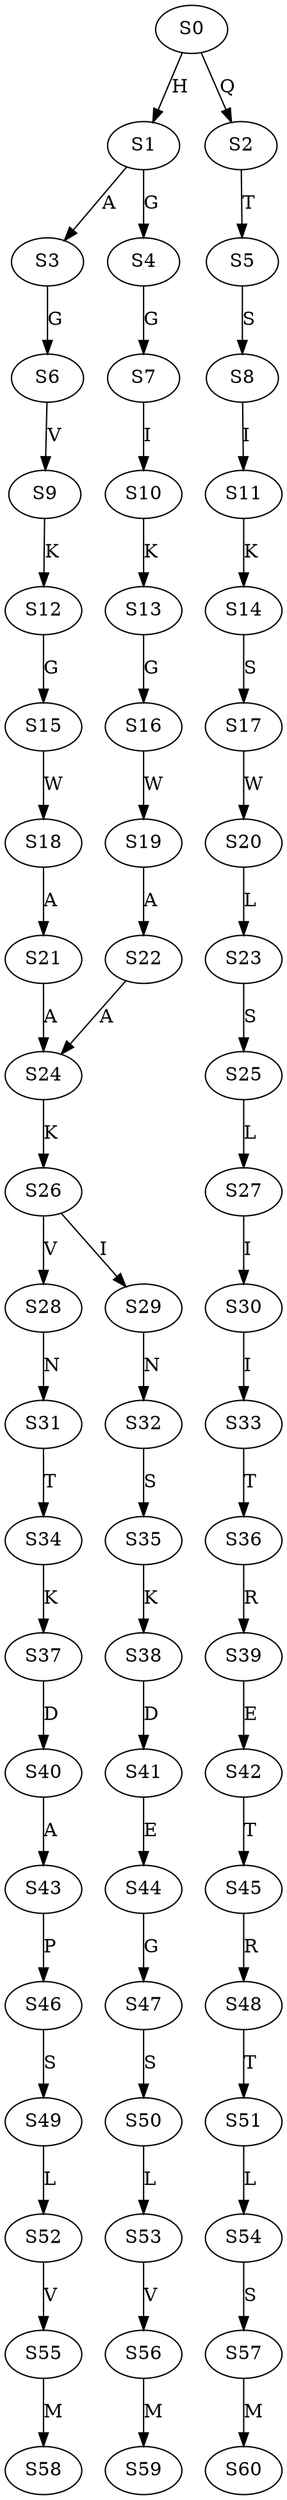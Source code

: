 strict digraph  {
	S0 -> S1 [ label = H ];
	S0 -> S2 [ label = Q ];
	S1 -> S3 [ label = A ];
	S1 -> S4 [ label = G ];
	S2 -> S5 [ label = T ];
	S3 -> S6 [ label = G ];
	S4 -> S7 [ label = G ];
	S5 -> S8 [ label = S ];
	S6 -> S9 [ label = V ];
	S7 -> S10 [ label = I ];
	S8 -> S11 [ label = I ];
	S9 -> S12 [ label = K ];
	S10 -> S13 [ label = K ];
	S11 -> S14 [ label = K ];
	S12 -> S15 [ label = G ];
	S13 -> S16 [ label = G ];
	S14 -> S17 [ label = S ];
	S15 -> S18 [ label = W ];
	S16 -> S19 [ label = W ];
	S17 -> S20 [ label = W ];
	S18 -> S21 [ label = A ];
	S19 -> S22 [ label = A ];
	S20 -> S23 [ label = L ];
	S21 -> S24 [ label = A ];
	S22 -> S24 [ label = A ];
	S23 -> S25 [ label = S ];
	S24 -> S26 [ label = K ];
	S25 -> S27 [ label = L ];
	S26 -> S28 [ label = V ];
	S26 -> S29 [ label = I ];
	S27 -> S30 [ label = I ];
	S28 -> S31 [ label = N ];
	S29 -> S32 [ label = N ];
	S30 -> S33 [ label = I ];
	S31 -> S34 [ label = T ];
	S32 -> S35 [ label = S ];
	S33 -> S36 [ label = T ];
	S34 -> S37 [ label = K ];
	S35 -> S38 [ label = K ];
	S36 -> S39 [ label = R ];
	S37 -> S40 [ label = D ];
	S38 -> S41 [ label = D ];
	S39 -> S42 [ label = E ];
	S40 -> S43 [ label = A ];
	S41 -> S44 [ label = E ];
	S42 -> S45 [ label = T ];
	S43 -> S46 [ label = P ];
	S44 -> S47 [ label = G ];
	S45 -> S48 [ label = R ];
	S46 -> S49 [ label = S ];
	S47 -> S50 [ label = S ];
	S48 -> S51 [ label = T ];
	S49 -> S52 [ label = L ];
	S50 -> S53 [ label = L ];
	S51 -> S54 [ label = L ];
	S52 -> S55 [ label = V ];
	S53 -> S56 [ label = V ];
	S54 -> S57 [ label = S ];
	S55 -> S58 [ label = M ];
	S56 -> S59 [ label = M ];
	S57 -> S60 [ label = M ];
}
